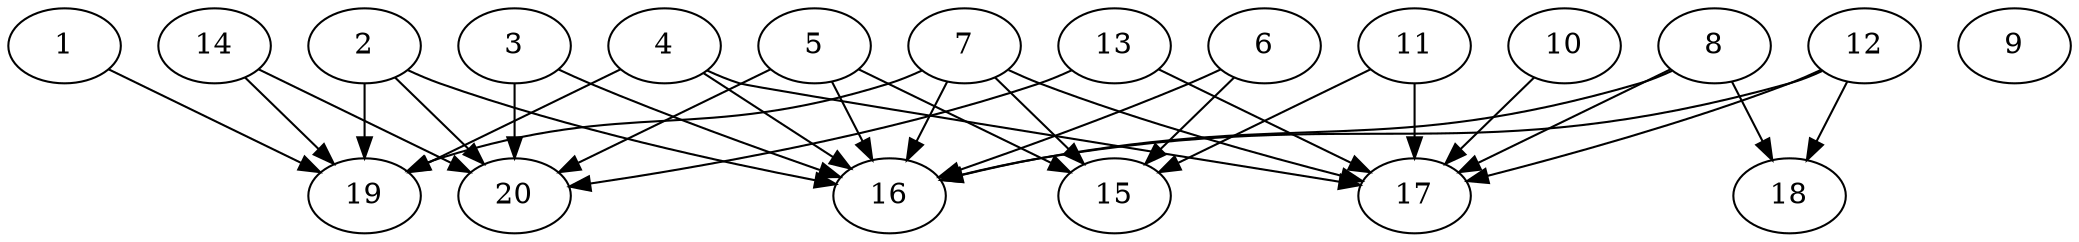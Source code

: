 // DAG automatically generated by daggen at Thu Oct  3 13:58:44 2019
// ./daggen --dot -n 20 --ccr 0.4 --fat 0.9 --regular 0.9 --density 0.6 --mindata 5242880 --maxdata 52428800 
digraph G {
  1 [size="36776960", alpha="0.10", expect_size="14710784"] 
  1 -> 19 [size ="14710784"]
  2 [size="71070720", alpha="0.09", expect_size="28428288"] 
  2 -> 16 [size ="28428288"]
  2 -> 19 [size ="28428288"]
  2 -> 20 [size ="28428288"]
  3 [size="112171520", alpha="0.03", expect_size="44868608"] 
  3 -> 16 [size ="44868608"]
  3 -> 20 [size ="44868608"]
  4 [size="96312320", alpha="0.18", expect_size="38524928"] 
  4 -> 16 [size ="38524928"]
  4 -> 17 [size ="38524928"]
  4 -> 19 [size ="38524928"]
  5 [size="122457600", alpha="0.05", expect_size="48983040"] 
  5 -> 15 [size ="48983040"]
  5 -> 16 [size ="48983040"]
  5 -> 20 [size ="48983040"]
  6 [size="91655680", alpha="0.01", expect_size="36662272"] 
  6 -> 15 [size ="36662272"]
  6 -> 16 [size ="36662272"]
  7 [size="47472640", alpha="0.16", expect_size="18989056"] 
  7 -> 15 [size ="18989056"]
  7 -> 16 [size ="18989056"]
  7 -> 17 [size ="18989056"]
  7 -> 19 [size ="18989056"]
  8 [size="54983680", alpha="0.18", expect_size="21993472"] 
  8 -> 16 [size ="21993472"]
  8 -> 17 [size ="21993472"]
  8 -> 18 [size ="21993472"]
  9 [size="43189760", alpha="0.16", expect_size="17275904"] 
  10 [size="96051200", alpha="0.09", expect_size="38420480"] 
  10 -> 17 [size ="38420480"]
  11 [size="49323520", alpha="0.15", expect_size="19729408"] 
  11 -> 15 [size ="19729408"]
  11 -> 17 [size ="19729408"]
  12 [size="108142080", alpha="0.17", expect_size="43256832"] 
  12 -> 16 [size ="43256832"]
  12 -> 17 [size ="43256832"]
  12 -> 18 [size ="43256832"]
  13 [size="42316800", alpha="0.04", expect_size="16926720"] 
  13 -> 17 [size ="16926720"]
  13 -> 20 [size ="16926720"]
  14 [size="60654080", alpha="0.14", expect_size="24261632"] 
  14 -> 19 [size ="24261632"]
  14 -> 20 [size ="24261632"]
  15 [size="49774080", alpha="0.07", expect_size="19909632"] 
  16 [size="80135680", alpha="0.19", expect_size="32054272"] 
  17 [size="86771200", alpha="0.01", expect_size="34708480"] 
  18 [size="61102080", alpha="0.12", expect_size="24440832"] 
  19 [size="47964160", alpha="0.16", expect_size="19185664"] 
  20 [size="24919040", alpha="0.10", expect_size="9967616"] 
}
